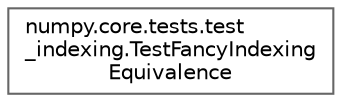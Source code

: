 digraph "Graphical Class Hierarchy"
{
 // LATEX_PDF_SIZE
  bgcolor="transparent";
  edge [fontname=Helvetica,fontsize=10,labelfontname=Helvetica,labelfontsize=10];
  node [fontname=Helvetica,fontsize=10,shape=box,height=0.2,width=0.4];
  rankdir="LR";
  Node0 [id="Node000000",label="numpy.core.tests.test\l_indexing.TestFancyIndexing\lEquivalence",height=0.2,width=0.4,color="grey40", fillcolor="white", style="filled",URL="$db/d24/classnumpy_1_1core_1_1tests_1_1test__indexing_1_1TestFancyIndexingEquivalence.html",tooltip=" "];
}
